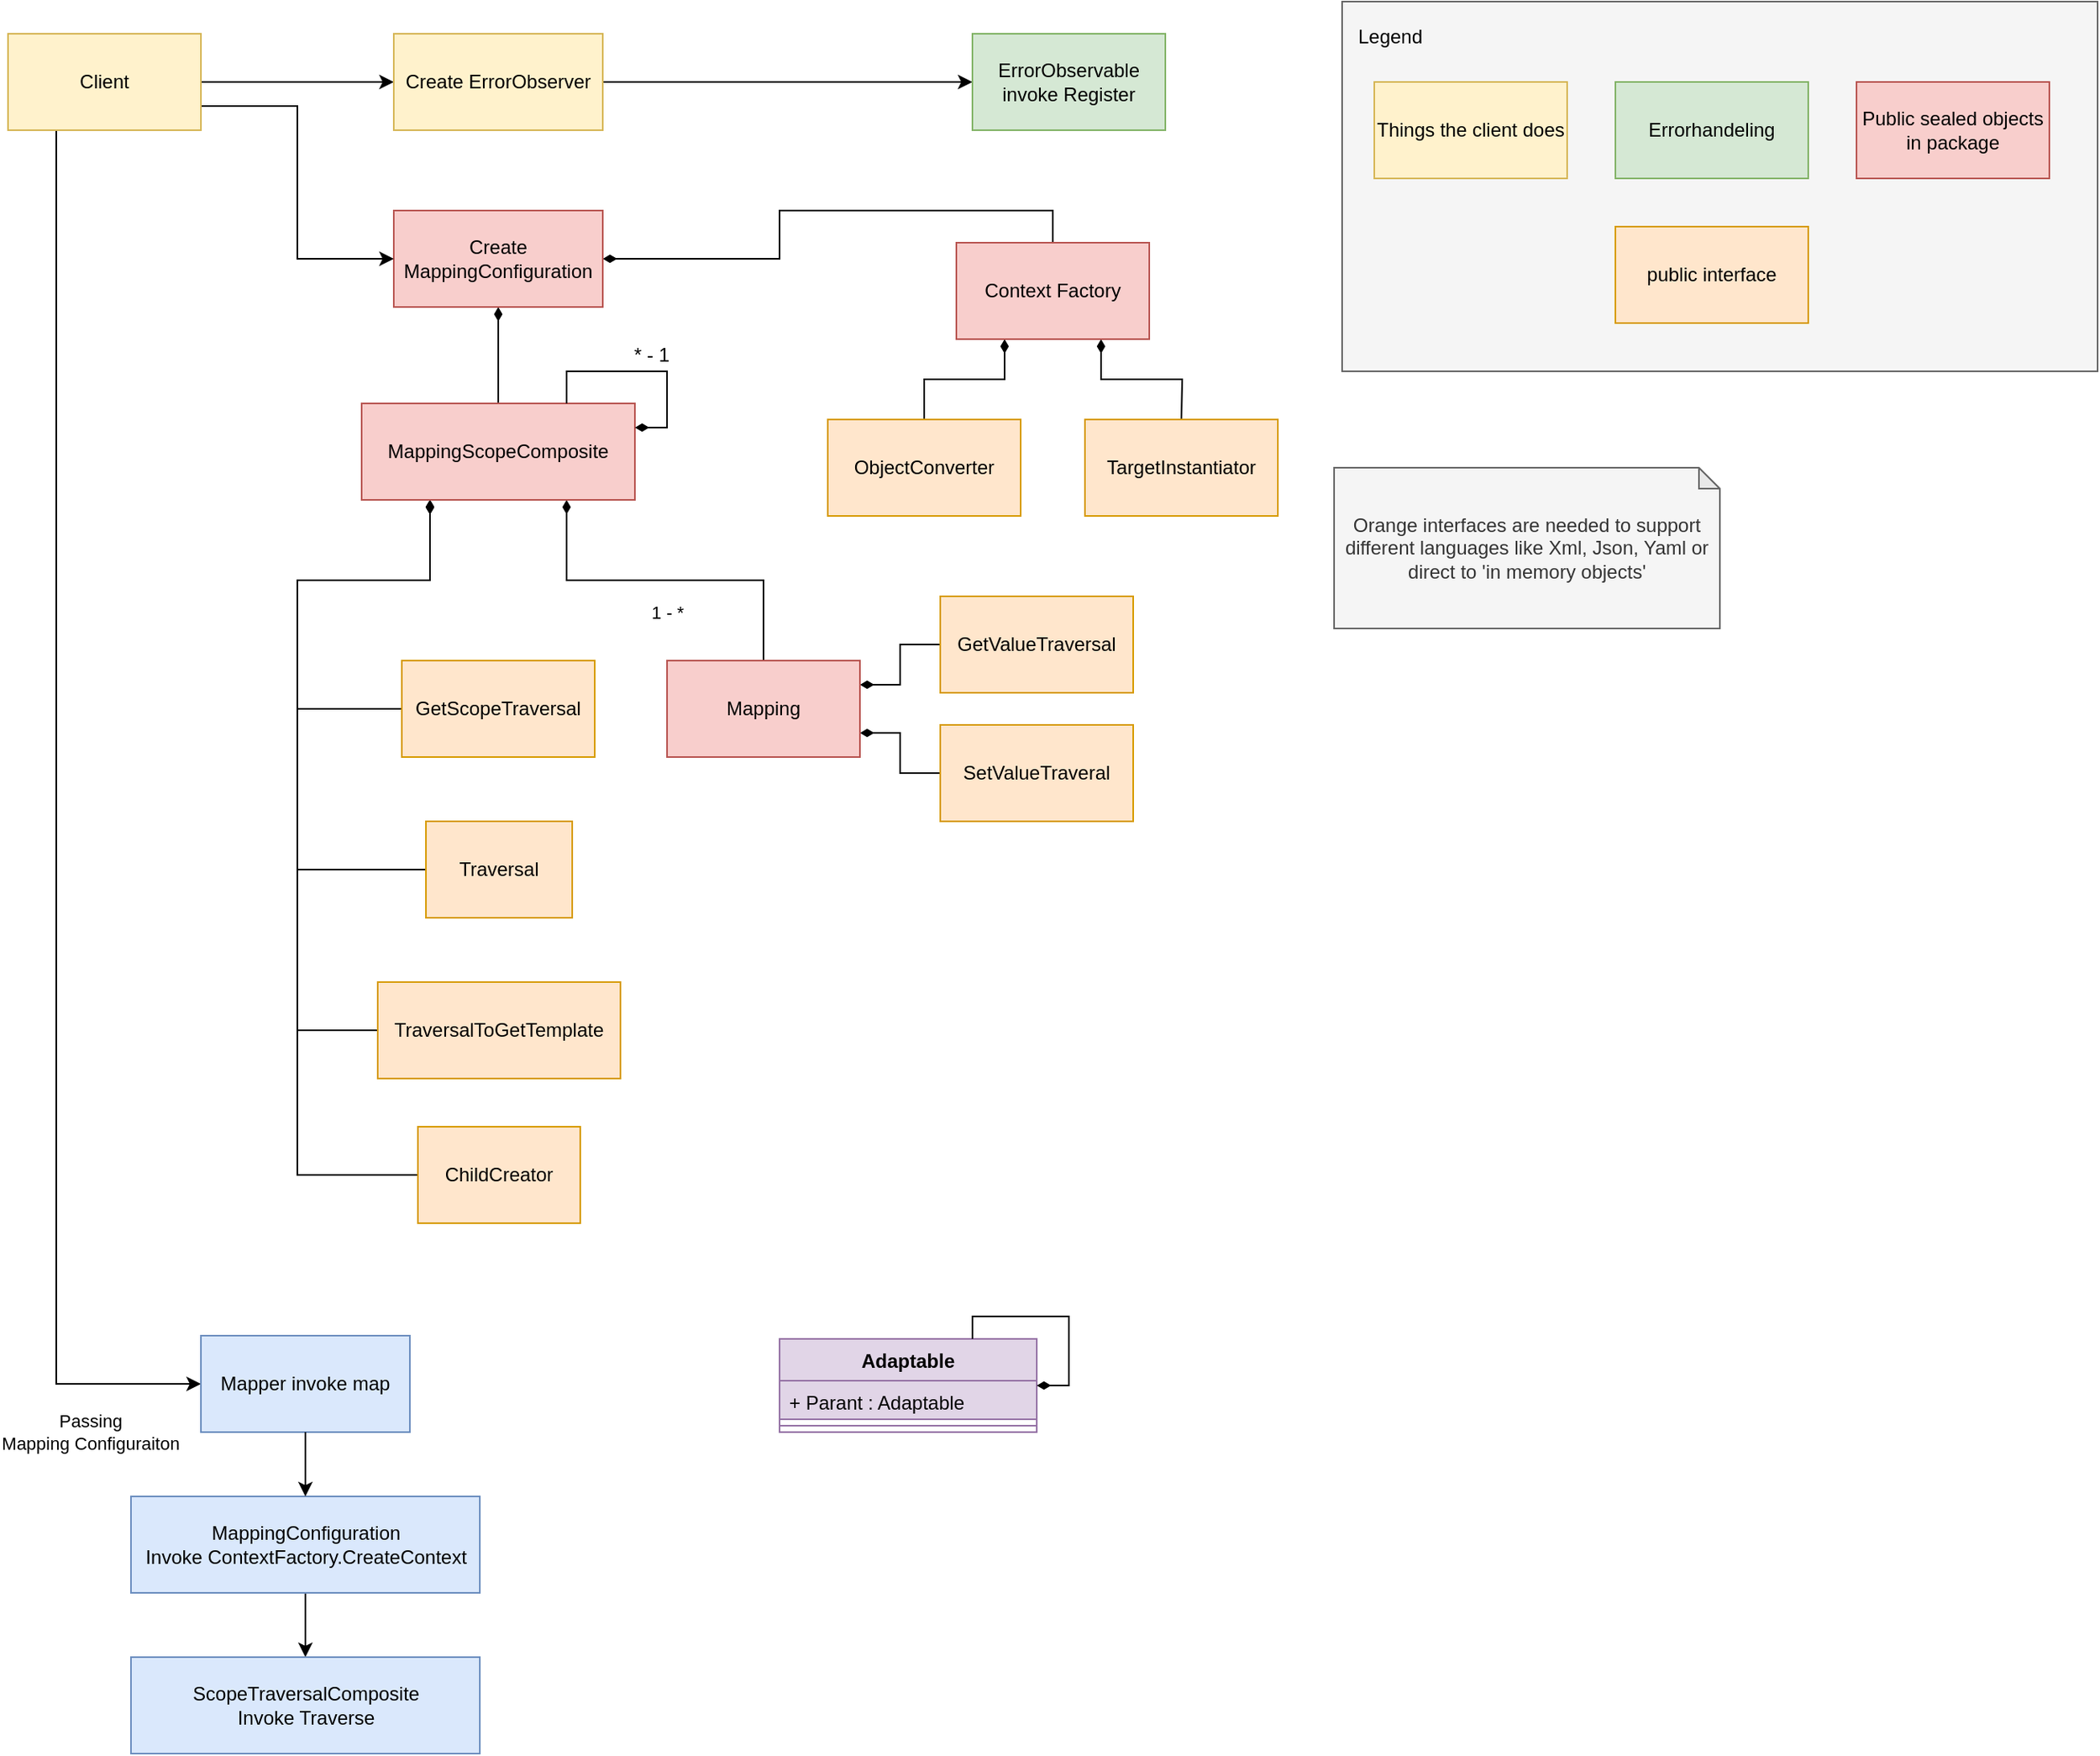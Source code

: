 <mxfile version="12.1.8" type="device" pages="1"><diagram id="NKJI61g4svBPpDYfi4Ff" name="Flow"><mxGraphModel dx="1408" dy="868" grid="1" gridSize="10" guides="1" tooltips="1" connect="1" arrows="1" fold="1" page="1" pageScale="1" pageWidth="827" pageHeight="1169" math="0" shadow="0"><root><mxCell id="0"/><mxCell id="1" parent="0"/><mxCell id="7-L7uNAoAu1BIZzLxU2F-14" style="edgeStyle=orthogonalEdgeStyle;rounded=0;orthogonalLoop=1;jettySize=auto;html=1;exitX=0.5;exitY=1;exitDx=0;exitDy=0;entryX=0.5;entryY=0;entryDx=0;entryDy=0;endArrow=none;endFill=0;startArrow=diamondThin;startFill=1;" parent="1" source="7-L7uNAoAu1BIZzLxU2F-1" target="7-L7uNAoAu1BIZzLxU2F-13" edge="1"><mxGeometry relative="1" as="geometry"/></mxCell><mxCell id="7-L7uNAoAu1BIZzLxU2F-33" style="edgeStyle=orthogonalEdgeStyle;rounded=0;orthogonalLoop=1;jettySize=auto;html=1;exitX=1;exitY=0.5;exitDx=0;exitDy=0;entryX=0.5;entryY=0;entryDx=0;entryDy=0;startArrow=diamondThin;startFill=1;endArrow=none;endFill=0;" parent="1" source="7-L7uNAoAu1BIZzLxU2F-1" target="7-L7uNAoAu1BIZzLxU2F-12" edge="1"><mxGeometry relative="1" as="geometry"/></mxCell><mxCell id="7-L7uNAoAu1BIZzLxU2F-1" value="Create MappingConfiguration" style="rounded=0;whiteSpace=wrap;html=1;fillColor=#f8cecc;strokeColor=#b85450;" parent="1" vertex="1"><mxGeometry x="280" y="170" width="130" height="60" as="geometry"/></mxCell><mxCell id="7-L7uNAoAu1BIZzLxU2F-4" style="edgeStyle=orthogonalEdgeStyle;rounded=0;orthogonalLoop=1;jettySize=auto;html=1;exitX=1;exitY=0.5;exitDx=0;exitDy=0;entryX=0;entryY=0.5;entryDx=0;entryDy=0;" parent="1" source="7-L7uNAoAu1BIZzLxU2F-2" target="7-L7uNAoAu1BIZzLxU2F-3" edge="1"><mxGeometry relative="1" as="geometry"/></mxCell><mxCell id="7-L7uNAoAu1BIZzLxU2F-7" style="edgeStyle=orthogonalEdgeStyle;rounded=0;orthogonalLoop=1;jettySize=auto;html=1;exitX=1;exitY=0.75;exitDx=0;exitDy=0;entryX=0;entryY=0.5;entryDx=0;entryDy=0;" parent="1" source="7-L7uNAoAu1BIZzLxU2F-2" target="7-L7uNAoAu1BIZzLxU2F-1" edge="1"><mxGeometry relative="1" as="geometry"/></mxCell><mxCell id="7-L7uNAoAu1BIZzLxU2F-10" value="Passing &lt;br&gt;Mapping Configuraiton" style="edgeStyle=orthogonalEdgeStyle;rounded=0;orthogonalLoop=1;jettySize=auto;html=1;exitX=0.25;exitY=1;exitDx=0;exitDy=0;entryX=0;entryY=0.5;entryDx=0;entryDy=0;" parent="1" source="7-L7uNAoAu1BIZzLxU2F-2" target="7-L7uNAoAu1BIZzLxU2F-9" edge="1"><mxGeometry x="0.795" y="36" relative="1" as="geometry"><mxPoint x="20" y="66" as="offset"/></mxGeometry></mxCell><mxCell id="7-L7uNAoAu1BIZzLxU2F-2" value="Client" style="rounded=0;whiteSpace=wrap;html=1;fillColor=#fff2cc;strokeColor=#d6b656;" parent="1" vertex="1"><mxGeometry x="40" y="60" width="120" height="60" as="geometry"/></mxCell><mxCell id="7-L7uNAoAu1BIZzLxU2F-6" style="edgeStyle=orthogonalEdgeStyle;rounded=0;orthogonalLoop=1;jettySize=auto;html=1;exitX=1;exitY=0.5;exitDx=0;exitDy=0;entryX=0;entryY=0.5;entryDx=0;entryDy=0;" parent="1" source="7-L7uNAoAu1BIZzLxU2F-3" target="7-L7uNAoAu1BIZzLxU2F-5" edge="1"><mxGeometry relative="1" as="geometry"/></mxCell><mxCell id="7-L7uNAoAu1BIZzLxU2F-3" value="Create ErrorObserver" style="rounded=0;whiteSpace=wrap;html=1;fillColor=#fff2cc;strokeColor=#d6b656;" parent="1" vertex="1"><mxGeometry x="280" y="60" width="130" height="60" as="geometry"/></mxCell><mxCell id="7-L7uNAoAu1BIZzLxU2F-5" value="ErrorObservable&lt;br&gt;invoke Register" style="rounded=0;whiteSpace=wrap;html=1;fillColor=#d5e8d4;strokeColor=#82b366;" parent="1" vertex="1"><mxGeometry x="640" y="60" width="120" height="60" as="geometry"/></mxCell><mxCell id="7-L7uNAoAu1BIZzLxU2F-9" value="Mapper invoke map" style="rounded=0;whiteSpace=wrap;html=1;fillColor=#dae8fc;strokeColor=#6c8ebf;" parent="1" vertex="1"><mxGeometry x="160" y="870" width="130" height="60" as="geometry"/></mxCell><mxCell id="7-L7uNAoAu1BIZzLxU2F-23" style="edgeStyle=orthogonalEdgeStyle;rounded=0;orthogonalLoop=1;jettySize=auto;html=1;exitX=0.25;exitY=1;exitDx=0;exitDy=0;entryX=0.5;entryY=0;entryDx=0;entryDy=0;startArrow=diamondThin;startFill=1;endArrow=none;endFill=0;" parent="1" source="7-L7uNAoAu1BIZzLxU2F-12" target="7-L7uNAoAu1BIZzLxU2F-19" edge="1"><mxGeometry relative="1" as="geometry"/></mxCell><mxCell id="7-L7uNAoAu1BIZzLxU2F-24" style="edgeStyle=orthogonalEdgeStyle;rounded=0;orthogonalLoop=1;jettySize=auto;html=1;exitX=0.75;exitY=1;exitDx=0;exitDy=0;entryX=0.5;entryY=0;entryDx=0;entryDy=0;startArrow=diamondThin;startFill=1;endArrow=none;endFill=0;" parent="1" source="7-L7uNAoAu1BIZzLxU2F-12" edge="1"><mxGeometry relative="1" as="geometry"><mxPoint x="770" y="300" as="targetPoint"/></mxGeometry></mxCell><mxCell id="7-L7uNAoAu1BIZzLxU2F-12" value="Context Factory" style="rounded=0;whiteSpace=wrap;html=1;fillColor=#f8cecc;strokeColor=#b85450;" parent="1" vertex="1"><mxGeometry x="630" y="190" width="120" height="60" as="geometry"/></mxCell><mxCell id="7-L7uNAoAu1BIZzLxU2F-37" value="1 - *" style="edgeStyle=orthogonalEdgeStyle;rounded=0;orthogonalLoop=1;jettySize=auto;html=1;exitX=0.75;exitY=1;exitDx=0;exitDy=0;startArrow=diamondThin;startFill=1;endArrow=none;endFill=0;" parent="1" source="7-L7uNAoAu1BIZzLxU2F-13" target="7-L7uNAoAu1BIZzLxU2F-35" edge="1"><mxGeometry x="0.009" y="-20" relative="1" as="geometry"><mxPoint as="offset"/></mxGeometry></mxCell><mxCell id="7-L7uNAoAu1BIZzLxU2F-48" style="edgeStyle=orthogonalEdgeStyle;rounded=0;orthogonalLoop=1;jettySize=auto;html=1;exitX=0.25;exitY=1;exitDx=0;exitDy=0;entryX=0;entryY=0.5;entryDx=0;entryDy=0;startArrow=diamondThin;startFill=1;endArrow=none;endFill=0;" parent="1" source="7-L7uNAoAu1BIZzLxU2F-13" target="7-L7uNAoAu1BIZzLxU2F-44" edge="1"><mxGeometry relative="1" as="geometry"><Array as="points"><mxPoint x="303" y="400"/><mxPoint x="220" y="400"/><mxPoint x="220" y="580"/></Array></mxGeometry></mxCell><mxCell id="7-L7uNAoAu1BIZzLxU2F-49" style="edgeStyle=orthogonalEdgeStyle;rounded=0;orthogonalLoop=1;jettySize=auto;html=1;exitX=0.25;exitY=1;exitDx=0;exitDy=0;entryX=0;entryY=0.5;entryDx=0;entryDy=0;startArrow=diamondThin;startFill=1;endArrow=none;endFill=0;" parent="1" source="7-L7uNAoAu1BIZzLxU2F-13" target="7-L7uNAoAu1BIZzLxU2F-45" edge="1"><mxGeometry relative="1" as="geometry"><Array as="points"><mxPoint x="303" y="400"/><mxPoint x="220" y="400"/><mxPoint x="220" y="680"/></Array></mxGeometry></mxCell><mxCell id="7-L7uNAoAu1BIZzLxU2F-50" style="edgeStyle=orthogonalEdgeStyle;rounded=0;orthogonalLoop=1;jettySize=auto;html=1;exitX=0.25;exitY=1;exitDx=0;exitDy=0;entryX=0;entryY=0.5;entryDx=0;entryDy=0;startArrow=diamondThin;startFill=1;endArrow=none;endFill=0;" parent="1" source="7-L7uNAoAu1BIZzLxU2F-13" target="7-L7uNAoAu1BIZzLxU2F-46" edge="1"><mxGeometry relative="1" as="geometry"><Array as="points"><mxPoint x="303" y="400"/><mxPoint x="220" y="400"/><mxPoint x="220" y="770"/></Array></mxGeometry></mxCell><mxCell id="7-L7uNAoAu1BIZzLxU2F-51" style="edgeStyle=orthogonalEdgeStyle;rounded=0;orthogonalLoop=1;jettySize=auto;html=1;exitX=0.25;exitY=1;exitDx=0;exitDy=0;entryX=0;entryY=0.5;entryDx=0;entryDy=0;startArrow=diamondThin;startFill=1;endArrow=none;endFill=0;" parent="1" source="7-L7uNAoAu1BIZzLxU2F-13" target="7-L7uNAoAu1BIZzLxU2F-42" edge="1"><mxGeometry relative="1" as="geometry"><Array as="points"><mxPoint x="303" y="400"/><mxPoint x="220" y="400"/><mxPoint x="220" y="480"/></Array></mxGeometry></mxCell><mxCell id="7-L7uNAoAu1BIZzLxU2F-13" value="MappingScopeComposite" style="rounded=0;whiteSpace=wrap;html=1;fillColor=#f8cecc;strokeColor=#b85450;" parent="1" vertex="1"><mxGeometry x="260" y="290" width="170" height="60" as="geometry"/></mxCell><mxCell id="7-L7uNAoAu1BIZzLxU2F-19" value="ObjectConverter" style="rounded=0;whiteSpace=wrap;html=1;fillColor=#ffe6cc;strokeColor=#d79b00;" parent="1" vertex="1"><mxGeometry x="550" y="300" width="120" height="60" as="geometry"/></mxCell><mxCell id="7-L7uNAoAu1BIZzLxU2F-30" value="TargetInstantiator" style="rounded=0;whiteSpace=wrap;html=1;fillColor=#ffe6cc;strokeColor=#d79b00;" parent="1" vertex="1"><mxGeometry x="710" y="300" width="120" height="60" as="geometry"/></mxCell><mxCell id="7-L7uNAoAu1BIZzLxU2F-34" style="edgeStyle=orthogonalEdgeStyle;rounded=0;orthogonalLoop=1;jettySize=auto;html=1;exitX=1;exitY=0.25;exitDx=0;exitDy=0;entryX=0.75;entryY=0;entryDx=0;entryDy=0;startArrow=diamondThin;startFill=1;endArrow=none;endFill=0;" parent="1" source="7-L7uNAoAu1BIZzLxU2F-13" target="7-L7uNAoAu1BIZzLxU2F-13" edge="1"><mxGeometry relative="1" as="geometry"><Array as="points"><mxPoint x="450" y="305"/><mxPoint x="450" y="270"/><mxPoint x="388" y="270"/></Array></mxGeometry></mxCell><mxCell id="8RPhoHzHTQjY7W_NBC8A-3" value="* - 1" style="text;html=1;resizable=0;points=[];align=center;verticalAlign=middle;labelBackgroundColor=#ffffff;" vertex="1" connectable="0" parent="7-L7uNAoAu1BIZzLxU2F-34"><mxGeometry x="-0.036" relative="1" as="geometry"><mxPoint x="1" y="-10" as="offset"/></mxGeometry></mxCell><mxCell id="7-L7uNAoAu1BIZzLxU2F-40" style="edgeStyle=orthogonalEdgeStyle;rounded=0;orthogonalLoop=1;jettySize=auto;html=1;exitX=1;exitY=0.25;exitDx=0;exitDy=0;entryX=0;entryY=0.5;entryDx=0;entryDy=0;startArrow=diamondThin;startFill=1;endArrow=none;endFill=0;" parent="1" source="7-L7uNAoAu1BIZzLxU2F-35" target="7-L7uNAoAu1BIZzLxU2F-38" edge="1"><mxGeometry relative="1" as="geometry"/></mxCell><mxCell id="7-L7uNAoAu1BIZzLxU2F-41" style="edgeStyle=orthogonalEdgeStyle;rounded=0;orthogonalLoop=1;jettySize=auto;html=1;exitX=1;exitY=0.75;exitDx=0;exitDy=0;entryX=0;entryY=0.5;entryDx=0;entryDy=0;startArrow=diamondThin;startFill=1;endArrow=none;endFill=0;" parent="1" source="7-L7uNAoAu1BIZzLxU2F-35" target="7-L7uNAoAu1BIZzLxU2F-39" edge="1"><mxGeometry relative="1" as="geometry"/></mxCell><mxCell id="7-L7uNAoAu1BIZzLxU2F-35" value="Mapping" style="rounded=0;whiteSpace=wrap;html=1;fillColor=#f8cecc;strokeColor=#b85450;" parent="1" vertex="1"><mxGeometry x="450" y="450" width="120" height="60" as="geometry"/></mxCell><mxCell id="7-L7uNAoAu1BIZzLxU2F-38" value="GetValueTraversal" style="rounded=0;whiteSpace=wrap;html=1;fillColor=#ffe6cc;strokeColor=#d79b00;" parent="1" vertex="1"><mxGeometry x="620" y="410" width="120" height="60" as="geometry"/></mxCell><mxCell id="7-L7uNAoAu1BIZzLxU2F-39" value="SetValueTraveral" style="rounded=0;whiteSpace=wrap;html=1;fillColor=#ffe6cc;strokeColor=#d79b00;" parent="1" vertex="1"><mxGeometry x="620" y="490" width="120" height="60" as="geometry"/></mxCell><mxCell id="7-L7uNAoAu1BIZzLxU2F-42" value="GetScopeTraversal" style="rounded=0;whiteSpace=wrap;html=1;fillColor=#ffe6cc;strokeColor=#d79b00;" parent="1" vertex="1"><mxGeometry x="285" y="450" width="120" height="60" as="geometry"/></mxCell><mxCell id="7-L7uNAoAu1BIZzLxU2F-44" value="Traversal" style="rounded=0;whiteSpace=wrap;html=1;fillColor=#ffe6cc;strokeColor=#d79b00;" parent="1" vertex="1"><mxGeometry x="300" y="550" width="91" height="60" as="geometry"/></mxCell><mxCell id="7-L7uNAoAu1BIZzLxU2F-45" value="TraversalToGetTemplate" style="rounded=0;whiteSpace=wrap;html=1;fillColor=#ffe6cc;strokeColor=#d79b00;" parent="1" vertex="1"><mxGeometry x="270" y="650" width="151" height="60" as="geometry"/></mxCell><mxCell id="7-L7uNAoAu1BIZzLxU2F-46" value="ChildCreator" style="rounded=0;whiteSpace=wrap;html=1;fillColor=#ffe6cc;strokeColor=#d79b00;" parent="1" vertex="1"><mxGeometry x="295" y="740" width="101" height="60" as="geometry"/></mxCell><mxCell id="7-L7uNAoAu1BIZzLxU2F-52" value="" style="rounded=0;whiteSpace=wrap;html=1;fillColor=#f5f5f5;strokeColor=#666666;fontColor=#333333;align=center;" parent="1" vertex="1"><mxGeometry x="870" y="40" width="470" height="230" as="geometry"/></mxCell><mxCell id="7-L7uNAoAu1BIZzLxU2F-53" value="Legend" style="text;html=1;strokeColor=none;fillColor=none;align=center;verticalAlign=middle;whiteSpace=wrap;rounded=0;" parent="1" vertex="1"><mxGeometry x="880" y="52" width="40" height="20" as="geometry"/></mxCell><mxCell id="7-L7uNAoAu1BIZzLxU2F-54" value="Things the client does" style="rounded=0;whiteSpace=wrap;html=1;fillColor=#fff2cc;strokeColor=#d6b656;" parent="1" vertex="1"><mxGeometry x="890" y="90" width="120" height="60" as="geometry"/></mxCell><mxCell id="7-L7uNAoAu1BIZzLxU2F-56" value="Errorhandeling" style="rounded=0;whiteSpace=wrap;html=1;fillColor=#d5e8d4;strokeColor=#82b366;" parent="1" vertex="1"><mxGeometry x="1040" y="90" width="120" height="60" as="geometry"/></mxCell><mxCell id="7-L7uNAoAu1BIZzLxU2F-57" value="Public sealed objects in package" style="rounded=0;whiteSpace=wrap;html=1;fillColor=#f8cecc;strokeColor=#b85450;" parent="1" vertex="1"><mxGeometry x="1190" y="90" width="120" height="60" as="geometry"/></mxCell><mxCell id="7-L7uNAoAu1BIZzLxU2F-58" value="public interface" style="rounded=0;whiteSpace=wrap;html=1;fillColor=#ffe6cc;strokeColor=#d79b00;" parent="1" vertex="1"><mxGeometry x="1040" y="180" width="120" height="60" as="geometry"/></mxCell><mxCell id="7-L7uNAoAu1BIZzLxU2F-60" value="Orange interfaces are needed to support different languages like Xml, Json, Yaml or direct to 'in memory objects'" style="shape=note;whiteSpace=wrap;html=1;backgroundOutline=1;darkOpacity=0.05;size=13;fillColor=#f5f5f5;strokeColor=#666666;fontColor=#333333;" parent="1" vertex="1"><mxGeometry x="865" y="330" width="240" height="100" as="geometry"/></mxCell><mxCell id="7-L7uNAoAu1BIZzLxU2F-63" value="Adaptable" style="swimlane;fontStyle=1;align=center;verticalAlign=top;childLayout=stackLayout;horizontal=1;startSize=26;horizontalStack=0;resizeParent=1;resizeParentMax=0;resizeLast=0;collapsible=1;marginBottom=0;fillColor=#e1d5e7;strokeColor=#9673a6;" parent="1" vertex="1"><mxGeometry x="520" y="872" width="160" height="58" as="geometry"/></mxCell><mxCell id="7-L7uNAoAu1BIZzLxU2F-64" value="+ Parant : Adaptable" style="text;strokeColor=#9673a6;fillColor=#e1d5e7;align=left;verticalAlign=top;spacingLeft=4;spacingRight=4;overflow=hidden;rotatable=0;points=[[0,0.5],[1,0.5]];portConstraint=eastwest;" parent="7-L7uNAoAu1BIZzLxU2F-63" vertex="1"><mxGeometry y="26" width="160" height="24" as="geometry"/></mxCell><mxCell id="7-L7uNAoAu1BIZzLxU2F-65" value="" style="line;strokeWidth=1;fillColor=#e1d5e7;align=left;verticalAlign=middle;spacingTop=-1;spacingLeft=3;spacingRight=3;rotatable=0;labelPosition=right;points=[];portConstraint=eastwest;strokeColor=#9673a6;" parent="7-L7uNAoAu1BIZzLxU2F-63" vertex="1"><mxGeometry y="50" width="160" height="8" as="geometry"/></mxCell><mxCell id="7-L7uNAoAu1BIZzLxU2F-72" style="edgeStyle=orthogonalEdgeStyle;rounded=0;orthogonalLoop=1;jettySize=auto;html=1;exitX=1;exitY=0.5;exitDx=0;exitDy=0;entryX=0.75;entryY=0;entryDx=0;entryDy=0;startArrow=diamondThin;startFill=1;endArrow=none;endFill=0;" parent="1" source="7-L7uNAoAu1BIZzLxU2F-63" target="7-L7uNAoAu1BIZzLxU2F-63" edge="1"><mxGeometry relative="1" as="geometry"><Array as="points"><mxPoint x="700" y="901"/><mxPoint x="700" y="858"/><mxPoint x="640" y="858"/></Array></mxGeometry></mxCell><mxCell id="7-L7uNAoAu1BIZzLxU2F-76" style="edgeStyle=orthogonalEdgeStyle;rounded=0;orthogonalLoop=1;jettySize=auto;html=1;exitX=0.5;exitY=1;exitDx=0;exitDy=0;startArrow=none;startFill=0;endArrow=classic;endFill=1;" parent="1" source="7-L7uNAoAu1BIZzLxU2F-73" target="7-L7uNAoAu1BIZzLxU2F-75" edge="1"><mxGeometry relative="1" as="geometry"/></mxCell><mxCell id="7-L7uNAoAu1BIZzLxU2F-73" value="MappingConfiguration&lt;br&gt;Invoke ContextFactory.CreateContext" style="html=1;fillColor=#dae8fc;strokeColor=#6c8ebf;" parent="1" vertex="1"><mxGeometry x="116.5" y="970" width="217" height="60" as="geometry"/></mxCell><mxCell id="7-L7uNAoAu1BIZzLxU2F-74" value="" style="edgeStyle=orthogonalEdgeStyle;rounded=0;orthogonalLoop=1;jettySize=auto;html=1;exitX=0.5;exitY=1;exitDx=0;exitDy=0;entryX=0.5;entryY=0;entryDx=0;entryDy=0;" parent="1" source="7-L7uNAoAu1BIZzLxU2F-9" target="7-L7uNAoAu1BIZzLxU2F-73" edge="1"><mxGeometry x="1" y="74" relative="1" as="geometry"><mxPoint x="80" y="130" as="sourcePoint"/><mxPoint x="170" y="910" as="targetPoint"/><mxPoint x="-19" y="50" as="offset"/></mxGeometry></mxCell><mxCell id="7-L7uNAoAu1BIZzLxU2F-75" value="&lt;span style=&quot;white-space: normal&quot;&gt;ScopeTraversalComposite &lt;br&gt;Invoke Traverse&lt;/span&gt;" style="html=1;fillColor=#dae8fc;strokeColor=#6c8ebf;" parent="1" vertex="1"><mxGeometry x="116.5" y="1070" width="217" height="60" as="geometry"/></mxCell></root></mxGraphModel></diagram></mxfile>